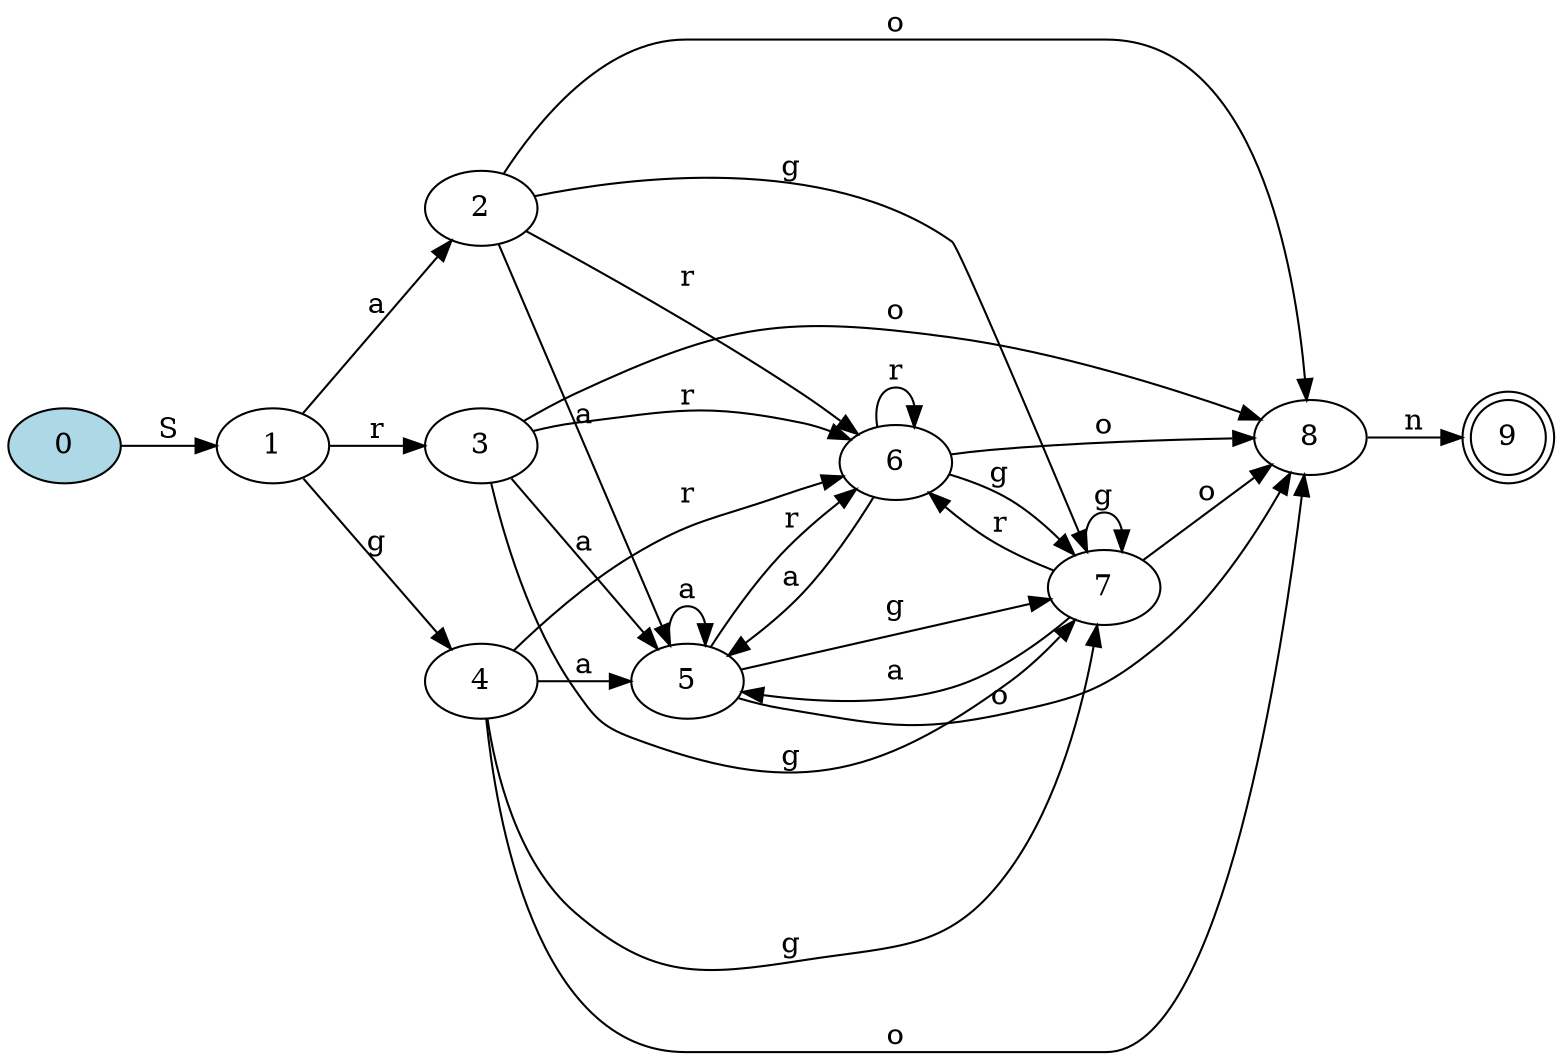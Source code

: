 digraph {
	rankdir=LR;

	9 [shape=doublecircle]
	0 [style=filled, fillcolor="lightblue"]

	0->1 [label= "S"];
	1->2 [label= "a"];
	1->3 [label= "r"];
	1->4 [label= "g"];
	2->5 [label= "a"];
	2->6 [label= "r"];
	2->7 [label= "g"];
	2->8 [label= "o"];
	3->5 [label= "a"];
	3->6 [label= "r"];
	3->7 [label= "g"];
	3->8 [label= "o"];
	4->5 [label= "a"];
	4->6 [label= "r"];
	4->7 [label= "g"];
	4->8 [label= "o"];
	5->5 [label= "a"];
	5->6 [label= "r"];
	5->7 [label= "g"];
	5->8 [label= "o"];
	6->5 [label= "a"];
	6->6 [label= "r"];
	6->7 [label= "g"];
	6->8 [label= "o"];
	7->5 [label= "a"];
	7->6 [label= "r"];
	7->7 [label= "g"];
	7->8 [label= "o"];
	8->9 [label= "n"];
}
